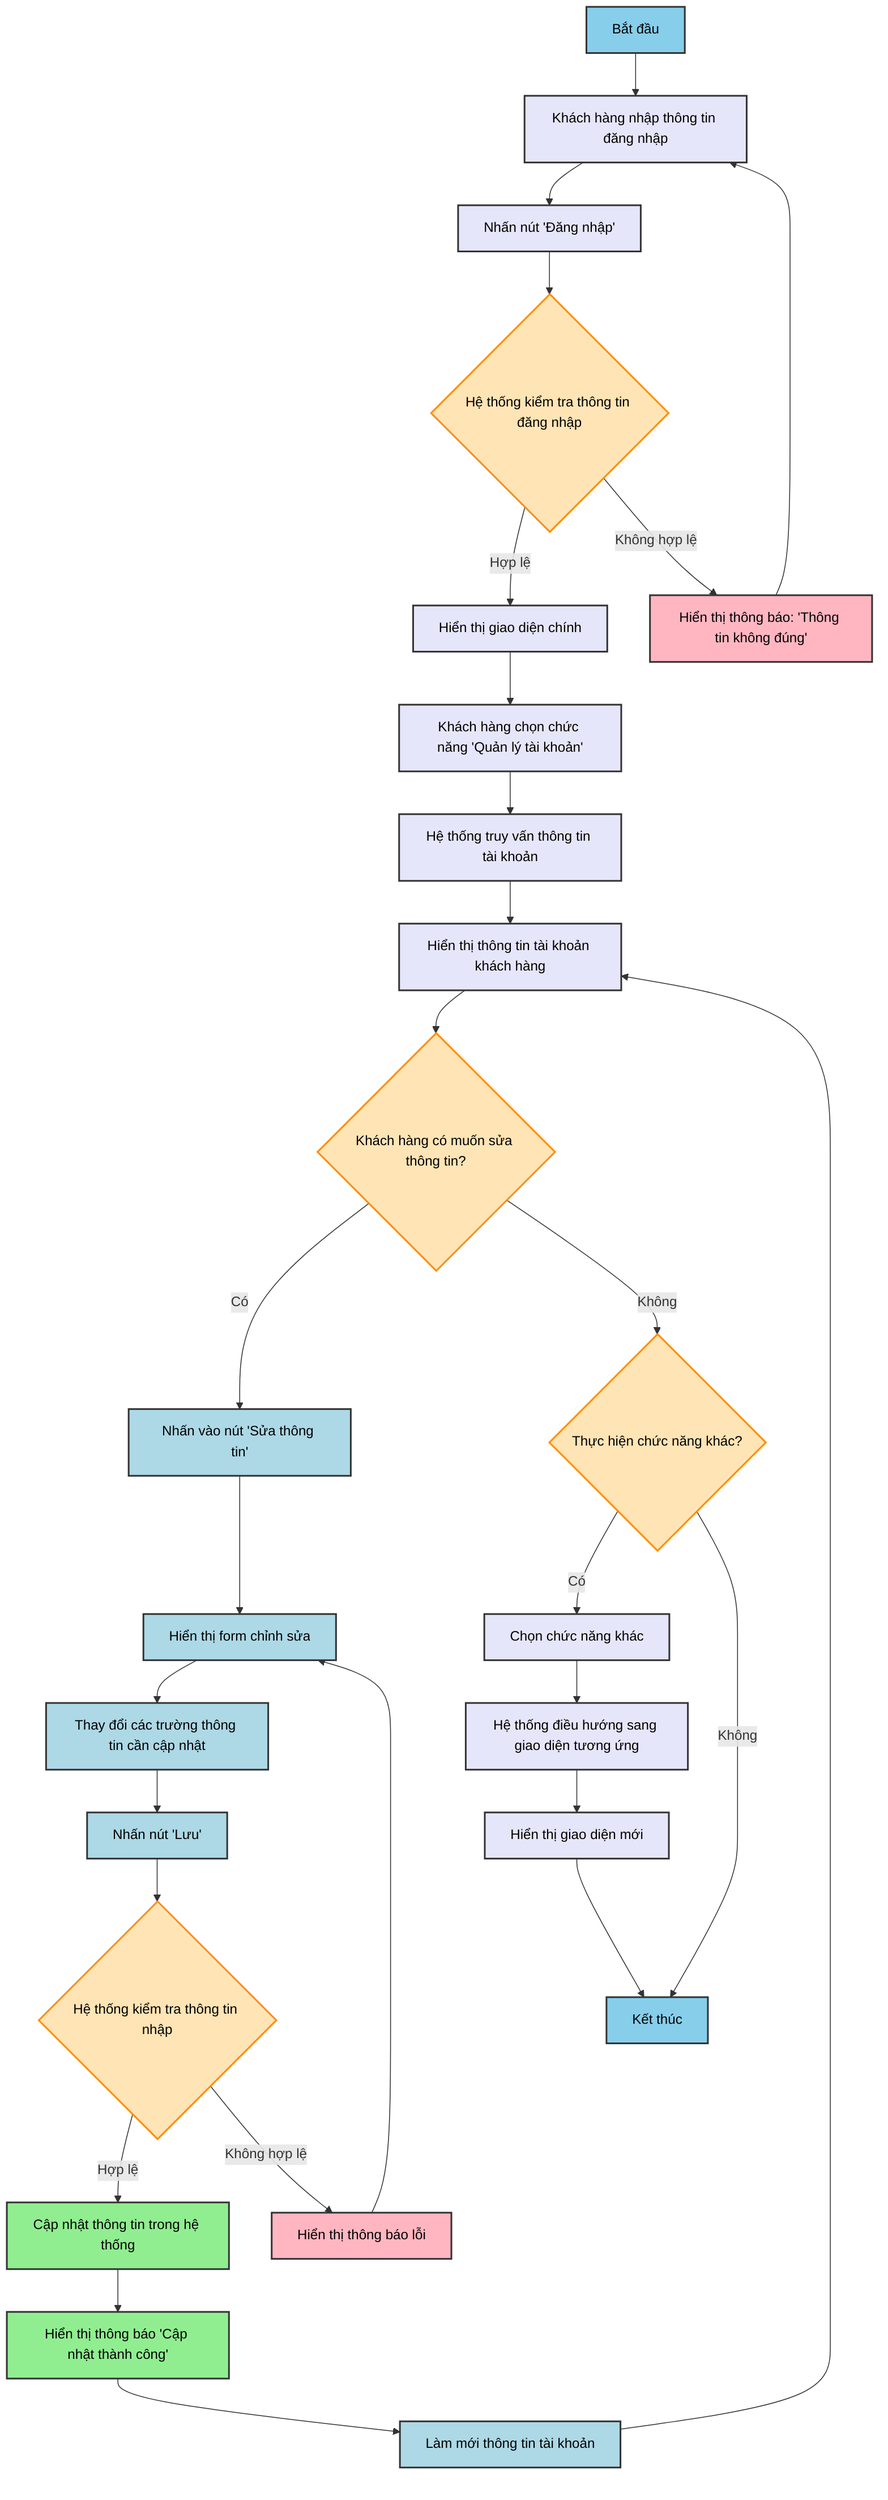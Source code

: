 %% Sơ đồ 4: Quản lý tài khoản
flowchart TD
    A[Bắt đầu] --> B[Khách hàng nhập thông tin đăng nhập]
    B --> C[Nhấn nút 'Đăng nhập']
    C --> D{Hệ thống kiểm tra thông tin đăng nhập}
    D -->|Hợp lệ| E[Hiển thị giao diện chính]
    D -->|Không hợp lệ| F[Hiển thị thông báo: 'Thông tin không đúng']
    F --> B
    E --> G[Khách hàng chọn chức năng 'Quản lý tài khoản']
    G --> H[Hệ thống truy vấn thông tin tài khoản]
    H --> I[Hiển thị thông tin tài khoản khách hàng]
    I --> J{Khách hàng có muốn sửa thông tin?}
    J -->|Có| K[Nhấn vào nút 'Sửa thông tin']
    J -->|Không| L{Thực hiện chức năng khác?}
    K --> M[Hiển thị form chỉnh sửa]
    M --> N[Thay đổi các trường thông tin cần cập nhật]
    N --> O[Nhấn nút 'Lưu']
    O --> P{Hệ thống kiểm tra thông tin nhập}
    P -->|Hợp lệ| Q[Cập nhật thông tin trong hệ thống]
    P -->|Không hợp lệ| R[Hiển thị thông báo lỗi]
    Q --> S[Hiển thị thông báo 'Cập nhật thành công']
    S --> T[Làm mới thông tin tài khoản]
    T --> I
    R --> M
    L -->|Có| U[Chọn chức năng khác]
    L -->|Không| V[Kết thúc]
    U --> W[Hệ thống điều hướng sang giao diện tương ứng]
    W --> X[Hiển thị giao diện mới]
    X --> V

    %% Styling to match the original diagram colors
    classDef startEnd fill:#87CEEB,stroke:#333,stroke-width:2px,color:#000
    classDef process fill:#E6E6FA,stroke:#333,stroke-width:2px,color:#000
    classDef editProcess fill:#ADD8E6,stroke:#333,stroke-width:2px,color:#000
    classDef decision fill:#FFE4B5,stroke:#FF8C00,stroke-width:2px,color:#000
    classDef error fill:#FFB6C1,stroke:#333,stroke-width:2px,color:#000
    classDef success fill:#90EE90,stroke:#333,stroke-width:2px,color:#000

    class A,V startEnd
    class B,C,E,G,H,I,U,W,X process
    class K,M,N,O,T editProcess
    class D,J,L,P decision
    class F,R error
    class Q,S success